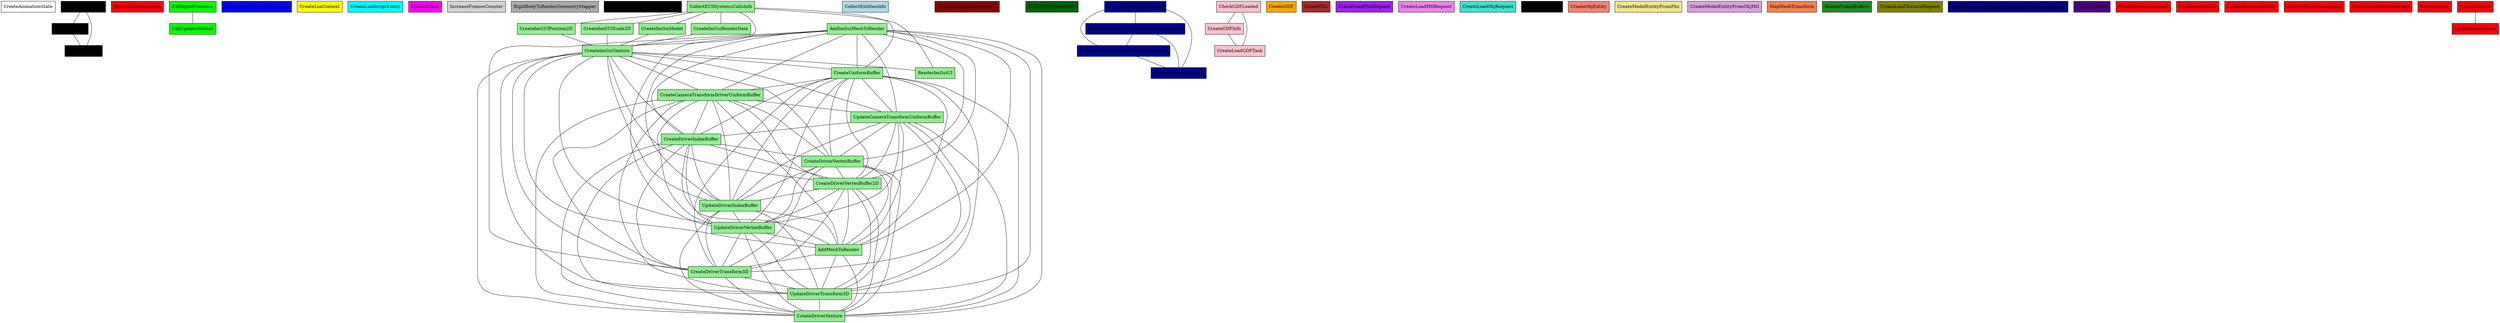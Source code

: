strict graph G {
	graph [bb="0,0,7251.6,1044"];
	node [label="\N"];
	CreateAnimationState	[fillcolor=white,
		height=0.5,
		pos="68.375,1026",
		shape=rect,
		style=filled,
		width=1.8993];
	ProcessAnimation	[fillcolor=black,
		height=0.5,
		pos="212.38,1026",
		shape=rect,
		style=filled,
		width=1.6076];
	RunAnimation	[fillcolor=black,
		height=0.5,
		pos="174.38,954",
		shape=rect,
		style=filled,
		width=1.3472];
	ProcessAnimation -- RunAnimation	[pos="202.98,1007.7 197.09,996.85 189.53,982.92 183.66,972.1"];
	StopAnimation	[fillcolor=black,
		height=0.5,
		pos="213.38,882",
		shape=rect,
		style=filled,
		width=1.3785];
	ProcessAnimation -- StopAnimation	[pos="220.27,1007.7 224.48,997.58 229.23,984.33 231.38,972 234.12,956.24 233.98,951.79 231.38,936 229.35,923.73 224.85,910.48 220.85,900.3"];
	RunAnimation -- StopAnimation	[pos="184.02,935.7 190.06,924.85 197.82,910.92 203.85,900.1"];
	StartModelAnimation	[fillcolor=red,
		height=0.5,
		pos="356.38,1026",
		shape=rect,
		style=filled,
		width=1.8889];
	CallInputProcessor	[fillcolor=green,
		height=0.5,
		pos="502.38,1026",
		shape=rect,
		style=filled,
		width=1.6597];
	CallUpdateMethod	[fillcolor=green,
		height=0.5,
		pos="502.38,954",
		shape=rect,
		style=filled,
		width=1.6701];
	CallInputProcessor -- CallUpdateMethod	[pos="502.38,1007.7 502.38,996.85 502.38,982.92 502.38,972.1"];
	CreateLoadLuaScriptRequest	[fillcolor=blue,
		height=0.5,
		pos="668.38,1026",
		shape=rect,
		style=filled,
		width=2.441];
	CreateLuaContext	[fillcolor=yellow,
		height=0.5,
		pos="831.38,1026",
		shape=rect,
		style=filled,
		width=1.5972];
	CreateLuaScriptEntity	[fillcolor=cyan,
		height=0.5,
		pos="975.38,1026",
		shape=rect,
		style=filled,
		width=1.9097];
	UpdateClock	[fillcolor=magenta,
		height=0.5,
		pos="1105.4,1026",
		shape=rect,
		style=filled,
		width=1.2118];
	IncreaseFramesCounter	[fillcolor=lightgray,
		height=0.5,
		pos="1239.4,1026",
		shape=rect,
		style=filled,
		width=2.0139];
	RigidBodyToRenderGeometryMapper	[fillcolor=darkgray,
		height=0.5,
		pos="1443.4,1026",
		shape=rect,
		style=filled,
		width=3.1389];
	AddECSInspectorMainMenuItem	[fillcolor=lightred,
		height=0.5,
		pos="1675.4,1026",
		shape=rect,
		style=filled,
		width=2.7951];
	CollectECSSystemsCallsInfo	[fillcolor=lightgreen,
		height=0.5,
		pos="1882.4,1026",
		shape=rect,
		style=filled,
		width=2.441];
	CreateImGUIPosition2D	[fillcolor=lightgreen,
		height=0.5,
		pos="1720.4,954",
		shape=rect,
		style=filled,
		width=2.1076];
	CollectECSSystemsCallsInfo -- CreateImGUIPosition2D	[pos="1841.9,1007.5 1817.1,996.79 1785.4,983.09 1760.6,972.38"];
	CreateImGUIScale2D	[fillcolor=lightgreen,
		height=0.5,
		pos="1882.4,954",
		shape=rect,
		style=filled,
		width=1.8993];
	CollectECSSystemsCallsInfo -- CreateImGUIScale2D	[pos="1882.4,1007.7 1882.4,996.85 1882.4,982.92 1882.4,972.1"];
	CreateImGuiModel	[fillcolor=lightgreen,
		height=0.5,
		pos="2030.4,954",
		shape=rect,
		style=filled,
		width=1.7118];
	CollectECSSystemsCallsInfo -- CreateImGuiModel	[pos="1919.3,1007.5 1942,996.79 1971,983.09 1993.6,972.38"];
	CreateImGuiRenderData	[fillcolor=lightgreen,
		height=0.5,
		pos="2186.4,954",
		shape=rect,
		style=filled,
		width=2.1076];
	CollectECSSystemsCallsInfo -- CreateImGuiRenderData	[pos="1958.3,1007.5 2004.8,996.81 2064.1,983.15 2110.6,972.44"];
	CreateImGuiTexture	[fillcolor=lightgreen,
		height=0.5,
		pos="1855.4,882",
		shape=rect,
		style=filled,
		width=1.7847];
	CollectECSSystemsCallsInfo -- CreateImGuiTexture	[pos="1794.1,1008.7 1725.3,995.66 1640.6,978.43 1635.4,972 1589.9,915.68 1710.5,894.74 1790.7,887.15"];
	CreateUniformBuffer	[fillcolor=lightgreen,
		height=0.5,
		pos="2472.4,810",
		shape=rect,
		style=filled,
		width=1.8576];
	CollectECSSystemsCallsInfo -- CreateUniformBuffer	[pos="1970.6,1017.1 2129.4,1002.8 2447.2,974.05 2449.4,972 2488.9,934.32 2481.8,861.62 2476,828.37"];
	RenderImGuiUI	[fillcolor=lightgreen,
		height=0.5,
		pos="1589.4,810",
		shape=rect,
		style=filled,
		width=1.4618];
	CollectECSSystemsCallsInfo -- RenderImGuiUI	[pos="1794.1,1009.4 1721.2,996.12 1628.6,978.26 1622.4,972 1583.4,933.08 1584.4,861.34 1587.3,828.38"];
	CollectEntitiesInfo	[fillcolor=lightblue,
		height=0.5,
		pos="2140.4,1026",
		shape=rect,
		style=filled,
		width=1.6493];
	CreateImGUIPosition2D -- CreateImGuiTexture	[pos="1754.1,935.52 1774.9,924.74 1801.4,910.99 1822.1,900.26"];
	CreateImGUIScale2D -- CreateImGuiTexture	[pos="1875.7,935.7 1871.5,924.85 1866.1,910.92 1862,900.1"];
	UpdateEnginePerformance	[fillcolor=darkred,
		height=0.5,
		pos="2897.4,1026",
		shape=rect,
		style=filled,
		width=2.2639];
	UpdateMainMenuBar	[fillcolor=darkgreen,
		height=0.5,
		pos="3364.4,1026",
		shape=rect,
		style=filled,
		width=1.8889];
	AddImGuiMeshToRender	[fillcolor=lightgreen,
		height=0.5,
		pos="2360.4,954",
		shape=rect,
		style=filled,
		width=2.2118];
	AddImGuiMeshToRender -- CreateImGuiTexture	[pos="2280.4,937.4 2277.3,936.91 2274.3,936.44 2271.4,936 2121.9,913.81 2082.5,924.12 1933.4,900 1929,899.29 1924.5,898.5 1920,897.64"];
	AddImGuiMeshToRender -- CreateUniformBuffer	[pos="2374.1,935.59 2395.7,908.19 2437.4,855.32 2458.9,828.11"];
	CreateCameraTransformDriverUniformBuffer	[fillcolor=lightgreen,
		height=0.5,
		pos="2729.4,738",
		shape=rect,
		style=filled,
		width=3.7431];
	AddImGuiMeshToRender -- CreateCameraTransformDriverUniformBuffer	[pos="2390.3,935.67 2459.4,895.57 2629.8,796.75 2699.2,756.49"];
	UpdateCameraTransformUniformBuffer	[fillcolor=lightgreen,
		height=0.5,
		pos="2468.4,666",
		shape=rect,
		style=filled,
		width=3.3056];
	AddImGuiMeshToRender -- UpdateCameraTransformUniformBuffer	[pos="2362.5,935.58 2366.6,905.49 2376.8,842.18 2396.4,792 2412.3,751.16 2440.1,707.74 2456.1,684.36"];
	CreateDriverIndexBuffer	[fillcolor=lightgreen,
		height=0.5,
		pos="2905.4,594",
		shape=rect,
		style=filled,
		width=2.1181];
	AddImGuiMeshToRender -- CreateDriverIndexBuffer	[pos="2440.4,948.71 2660.2,935.84 3257.4,893.33 3257.4,811 3257.4,811 3257.4,811 3257.4,737 3257.4,678.02 3085.3,632.1 2981.8,609.8"];
	CreateDriverVertexBuffer	[fillcolor=lightgreen,
		height=0.5,
		pos="2314.4,522",
		shape=rect,
		style=filled,
		width=2.1806];
	AddImGuiMeshToRender -- CreateDriverVertexBuffer	[pos="2335.6,935.53 2324.8,926.35 2313.2,914.07 2307.4,900 2254,771.18 2294.3,595.74 2309.3,540.43"];
	CreateDriverVertexBuffer2D	[fillcolor=lightgreen,
		height=0.5,
		pos="2664.4,450",
		shape=rect,
		style=filled,
		width=2.4097];
	AddImGuiMeshToRender -- CreateDriverVertexBuffer2D	[pos="2352.5,935.93 2341.1,909.67 2321.4,857.53 2321.4,811 2321.4,811 2321.4,811 2321.4,737 2321.4,696.55 2317,680.98 2340.4,648 2350.2,\
634.11 2556,513.88 2634.4,468.36"];
	UpdateDriverIndexBuffer	[fillcolor=lightgreen,
		height=0.5,
		pos="2359.4,378",
		shape=rect,
		style=filled,
		width=2.1701];
	AddImGuiMeshToRender -- UpdateDriverIndexBuffer	[pos="2329.1,935.55 2315.8,926.59 2301.4,914.5 2292.4,900 2197.9,747.9 2172.5,677.08 2218.4,504 2227.8,468.4 2232.9,457.64 2259.4,432 \
2274.8,417.02 2295.3,405.16 2313.8,396.49"];
	UpdateDriverVertexBuffer	[fillcolor=lightgreen,
		height=0.5,
		pos="2848.4,306",
		shape=rect,
		style=filled,
		width=2.2326];
	AddImGuiMeshToRender -- UpdateDriverVertexBuffer	[pos="2440.5,950.04 2603.8,943.55 2969.9,926.48 3092.4,900 3204,875.86 3333.4,925.18 3333.4,811 3333.4,811 3333.4,811 3333.4,737 3333.4,\
521.76 3221.8,456.36 3029.4,360 2998,344.32 2961.3,332.48 2929.1,324.02"];
	AddMeshToRender	[fillcolor=lightgreen,
		height=0.5,
		pos="2460.4,234",
		shape=rect,
		style=filled,
		width=1.7118];
	AddImGuiMeshToRender -- AddMeshToRender	[pos="2320.1,935.68 2302.7,926.82 2283.1,914.77 2268.4,900 2154.5,785.59 2066.4,732.87 2104.4,576 2138.5,435.12 2141.9,375.61 2257.4,288 \
2298.1,257.07 2355.3,244.12 2398.6,238.74"];
	CreateDriverTransform3D	[fillcolor=lightgreen,
		height=0.5,
		pos="2305.4,162",
		shape=rect,
		style=filled,
		width=2.2326];
	AddImGuiMeshToRender -- CreateDriverTransform3D	[pos="2294.5,935.51 2192.9,904.46 2001.7,828.87 1927.4,684 1832.2,498.49 1800.2,349.45 1960.4,216 1980.4,199.32 2129.3,181.13 2224.8,170.99"];
	UpdateDriverTransform3D	[fillcolor=lightgreen,
		height=0.5,
		pos="2798.4,90",
		shape=rect,
		style=filled,
		width=2.2847];
	AddImGuiMeshToRender -- UpdateDriverTransform3D	[pos="2440.3,951.86 2624.2,948.62 3072.6,937.06 3218.4,900 3309.1,876.93 3409.4,904.65 3409.4,811 3409.4,811 3409.4,811 3409.4,449 3409.4,\
277.33 3331.8,207.68 3172.4,144 3077.1,105.93 2958.5,94.597 2880.8,91.541"];
	CreateDriverTexture	[fillcolor=lightgreen,
		height=0.5,
		pos="2688.4,18",
		shape=rect,
		style=filled,
		width=1.7743];
	AddImGuiMeshToRender -- CreateDriverTexture	[pos="2440.4,951.02 2655.6,945.36 3235.5,927.69 3317.4,900 3383.7,877.58 3447.4,881.02 3447.4,811 3447.4,811 3447.4,811 3447.4,161 3447.4,\
96.018 3392,95.398 3331.4,72 3227,31.719 2894,22.031 2752.7,19.718"];
	CreateImGuiModel -- CreateImGuiTexture	[pos="1986.7,935.52 1959.8,924.79 1925.6,911.09 1898.8,900.38"];
	CreateImGuiRenderData -- CreateImGuiTexture	[pos="2110.2,937.22 2060,926.76 1992.7,912.69 1933.4,900 1929,899.07 1924.6,898.11 1920.1,897.14"];
	CreateImGuiTexture -- CreateUniformBuffer	[pos="1919.9,873.67 2037.5,860.33 2285.4,832.21 2405,818.64"];
	CreateImGuiTexture -- RenderImGuiUI	[pos="1790.6,863.97 1745.1,851.99 1685,836.16 1642.3,824.93"];
	CreateImGuiTexture -- CreateCameraTransformDriverUniformBuffer	[pos="1920,872.81 1993.3,863.26 2116.2,846.41 2221.4,828 2299.6,814.3 2318.3,806.24 2396.4,792 2467.5,779.03 2547.5,766.24 2611.3,756.47"];
	CreateImGuiTexture -- UpdateCameraTransformUniformBuffer	[pos="1920,873.14 1964,865.87 2022.5,852.38 2069.4,828 2134.2,794.27 2127.7,752.02 2193.4,720 2241.5,696.57 2299,683.49 2349,676.19"];
	CreateImGuiTexture -- CreateDriverIndexBuffer	[pos="1920,869.11 1970.9,859.32 2043.6,844.42 2106.4,828 2158.2,814.45 2170.1,807.41 2221.4,792 2387.5,742.09 2429.7,732 2596.4,684 2682.6,\
659.16 2782.4,630.43 2844.7,612.48"];
	CreateImGuiTexture -- CreateDriverVertexBuffer	[pos="1898.6,863.68 1917.4,854.82 1938.8,842.76 1955.4,828 2062.2,732.92 2032.7,649.52 2155.4,576 2181.3,560.44 2212.4,548.78 2240.2,540.41"];
	CreateImGuiTexture -- CreateDriverVertexBuffer2D	[pos="1906.4,863.59 1931.4,854.29 1961.6,841.91 1987.4,828 2061.3,788.1 2071.8,765.56 2142.4,720 2247.2,652.29 2272.6,633.46 2383.4,576 \
2465.4,533.46 2564.9,491.33 2620.8,468.48"];
	CreateImGuiTexture -- UpdateDriverIndexBuffer	[pos="1859.9,863.78 1873.6,813.84 1919.4,666.73 2003.4,576 2089.4,483.06 2229.5,423.69 2305.8,396.44"];
	CreateImGuiTexture -- UpdateDriverVertexBuffer	[pos="1849.7,863.73 1841.5,837.21 1827.4,784.73 1827.4,739 1827.4,739 1827.4,739 1827.4,665 1827.4,425.23 2043.3,430.95 2272.4,360 2362.7,\
332.03 2631.6,316.54 2767.7,310.29"];
	CreateImGuiTexture -- AddMeshToRender	[pos="1841.4,863.82 1822,838.26 1789.4,787.93 1789.4,739 1789.4,739 1789.4,739 1789.4,665 1789.4,442.91 1914.5,378.28 2117.4,288 2209.5,\
247.04 2327.6,236.98 2398.5,234.92"];
	CreateImGuiTexture -- CreateDriverTransform3D	[pos="1831,863.62 1800.3,839.46 1751.4,792.63 1751.4,739 1751.4,739 1751.4,739 1751.4,377 1751.4,282.76 1804.2,256.36 1889.4,216 1904.3,\
208.91 2108.3,185.11 2224.9,171.95"];
	CreateImGuiTexture -- UpdateDriverTransform3D	[pos="1815,863.72 1797.7,854.87 1778,842.81 1763.4,828 1731.5,795.75 1713.4,784.37 1713.4,739 1713.4,739 1713.4,739 1713.4,377 1713.4,\
291.57 1744.2,258.41 1818.4,216 1971.1,128.68 2508.3,101.04 2715.7,93.502"];
	CreateImGuiTexture -- CreateDriverTexture	[pos="1790.7,863.85 1768.5,855.66 1744.7,844.05 1726.4,828 1692.1,797.93 1675.4,784.59 1675.4,739 1675.4,739 1675.4,739 1675.4,161 1675.4,\
90.244 1740.4,94.704 1807.4,72 1958.7,20.743 2447.9,17.822 2624.3,18.503"];
	CreateUniformBuffer -- CreateCameraTransformDriverUniformBuffer	[pos="2536.6,791.52 2576,780.79 2626.2,767.09 2665.6,756.38"];
	CreateUniformBuffer -- UpdateCameraTransformUniformBuffer	[pos="2471.9,791.59 2471.1,764.19 2469.6,711.32 2468.9,684.11"];
	CreateUniformBuffer -- CreateDriverIndexBuffer	[pos="2539.7,809.25 2641.2,808.16 2826.4,800 2873.4,756 2913.6,718.29 2911.3,645.6 2907.8,612.36"];
	CreateUniformBuffer -- CreateDriverVertexBuffer	[pos="2463.9,791.68 2453.7,772.21 2434.9,740.62 2411.4,720 2384.8,696.68 2361.2,712.57 2340.4,684 2308.5,640.33 2309.7,572.2 2312.4,540.42"];
	CreateUniformBuffer -- CreateDriverVertexBuffer2D	[pos="2539.7,807.56 2644.6,804.18 2841.1,792.97 2899.4,756 2963.3,715.44 2969.3,684.72 2990.4,612 3021,506.04 2857.9,469.72 2751.3,457.34"];
	CreateUniformBuffer -- UpdateDriverIndexBuffer	[pos="2444.8,791.78 2388.3,754.42 2261.6,659.58 2226.4,540 2221.9,524.65 2220,518.69 2226.4,504 2232.4,490.11 2303.5,427.37 2339.2,396.4"];
	CreateUniformBuffer -- UpdateDriverVertexBuffer	[pos="2539.7,809.67 2716.7,809.61 3181.4,797.09 3181.4,667 3181.4,667 3181.4,667 3181.4,593 3181.4,446.87 2994.5,359.19 2900.8,324.39"];
	CreateUniformBuffer -- AddMeshToRender	[pos="2420.1,791.59 2397.6,782.77 2371.6,770.78 2350.4,756 2258,691.71 2232.8,651.57 2218.4,540 2203.3,423.6 2207.6,363.59 2297.4,288 \
2325.8,264.04 2365.4,250.85 2398.4,243.61"];
	CreateUniformBuffer -- CreateDriverTransform3D	[pos="2405.1,795.56 2372.1,787.19 2332.7,774.44 2300.4,756 2135.4,661.75 2072.4,636.42 1984.4,468 1932.4,368.53 1910.7,283.49 2000.4,216 \
2018.1,202.63 2140.4,184.39 2224.6,173.17"];
	CreateUniformBuffer -- UpdateDriverTransform3D	[pos="2539.6,808.9 2684.4,807.83 3021.3,800.47 3125.4,756 3189.2,728.73 3333.4,592.41 3333.4,523 3333.4,523 3333.4,523 3333.4,449 3333.4,\
285.42 3273,218.46 3127.4,144 3085.5,122.57 2963.9,106.97 2880.8,98.444"];
	CreateUniformBuffer -- CreateDriverTexture	[pos="2539.7,808.88 2691.2,807.82 3054.4,800.54 3167.4,756 3295.4,705.53 3371.4,660.64 3371.4,523 3371.4,523 3371.4,523 3371.4,449 3371.4,\
353.66 3386.4,330.34 3386.4,235 3386.4,235 3386.4,235 3386.4,161 3386.4,32.313 2925,19.013 2752.5,18.539"];
	CreateDynamicRigidBody	[fillcolor=darkblue,
		height=0.5,
		pos="3679.4,1026",
		shape=rect,
		style=filled,
		width=2.2326];
	CreatePhysicsShapeForDynamicRigidBody	[fillcolor=darkblue,
		height=0.5,
		pos="3679.4,954",
		shape=rect,
		style=filled,
		width=3.5243];
	CreateDynamicRigidBody -- CreatePhysicsShapeForDynamicRigidBody	[pos="3679.4,1007.7 3679.4,996.85 3679.4,982.92 3679.4,972.1"];
	CreatePhysicsShapeForStaticRigidBody	[fillcolor=darkblue,
		height=0.5,
		pos="3592.4,882",
		shape=rect,
		style=filled,
		width=3.2535];
	CreateDynamicRigidBody -- CreatePhysicsShapeForStaticRigidBody	[pos="3598.6,1010.9 3577.1,1003.1 3556.3,990.93 3543.4,972 3527.2,948.26 3551.5,918.67 3571.2,900.31"];
	CreateStaticRigidBody	[fillcolor=darkblue,
		height=0.5,
		pos="3737.4,810",
		shape=rect,
		style=filled,
		width=1.9618];
	CreateDynamicRigidBody -- CreateStaticRigidBody	[pos="3760.2,1010.9 3781.6,1003.1 3802.4,990.93 3815.4,972 3848.5,923.54 3790.2,858.88 3757.4,828.35"];
	CreatePhysicsShapeForDynamicRigidBody -- CreatePhysicsShapeForStaticRigidBody	[pos="3657.9,935.7 3644.5,924.93 3627.3,911.12 3613.9,900.35"];
	CreatePhysicsShapeForDynamicRigidBody -- CreateStaticRigidBody	[pos="3695.2,935.56 3703.2,925.76 3712.6,912.92 3718.4,900 3728.9,876.51 3733.7,846.85 3735.9,828.4"];
	CreatePhysicsShapeForStaticRigidBody -- CreateStaticRigidBody	[pos="3628.6,863.52 3650.8,852.79 3679.2,839.09 3701.4,828.38"];
	CreateCameraTransformDriverUniformBuffer -- UpdateCameraTransformUniformBuffer	[pos="2664.2,719.52 2624.2,708.79 2573.1,695.09 2533.2,684.38"];
	CreateCameraTransformDriverUniformBuffer -- CreateDriverIndexBuffer	[pos="2751,719.59 2784.8,692.26 2850.1,639.61 2883.9,612.33"];
	CreateCameraTransformDriverUniformBuffer -- CreateDriverVertexBuffer	[pos="2706.1,719.64 2680.2,700.7 2636.5,670.12 2596.4,648 2515.9,603.69 2416.7,562.65 2360,540.38"];
	CreateCameraTransformDriverUniformBuffer -- CreateDriverVertexBuffer2D	[pos="2725.4,719.54 2713.8,668.36 2679.9,519.12 2668.3,468.23"];
	CreateCameraTransformDriverUniformBuffer -- UpdateDriverIndexBuffer	[pos="2711.9,719.53 2693.8,701.53 2664.7,672.69 2639.4,648 2541.1,552.25 2422.2,438.75 2377.5,396.22"];
	CreateCameraTransformDriverUniformBuffer -- UpdateDriverVertexBuffer	[pos="2860.7,719.5 2906.5,710.99 2950.7,699.24 2967.4,684 2992.2,661.34 2985.2,645.19 2990.4,612 3008.7,494.34 2964.9,459.44 2899.4,360 \
2890.7,346.88 2878.6,334.14 2868.4,324.43"];
	CreateCameraTransformDriverUniformBuffer -- AddMeshToRender	[pos="2737.5,719.83 2759.1,671.23 2813.2,529.89 2760.4,432 2731.1,377.71 2567.6,289.56 2495.1,252.39"];
	CreateCameraTransformDriverUniformBuffer -- CreateDriverTransform3D	[pos="2819.8,719.57 2879.4,702.86 2953.2,671.09 2990.4,612 3003.5,591.19 3025.6,381.08 2937.4,288 2913.8,263.12 2671,222.71 2637.4,216 \
2552.1,198.98 2453.6,183.82 2386.2,174.12"];
	CreateCameraTransformDriverUniformBuffer -- UpdateDriverTransform3D	[pos="2864.5,729.51 2907.8,722.12 2954.1,708.54 2991.4,684 3121.4,598.51 3144.6,544.69 3190.4,396 3226.2,279.71 3193.9,194.95 3083.4,144 \
3019.2,114.39 2939.6,101.32 2880.9,95.55"];
	CreateCameraTransformDriverUniformBuffer -- CreateDriverTexture	[pos="2864.5,724.09 2917.4,716.25 2977.9,703.77 3030.4,684 3159.3,635.44 3295.4,660.81 3295.4,523 3295.4,523 3295.4,523 3295.4,449 3295.4,\
249.65 3236.6,148.08 3052.4,72 2953.2,31.056 2827.4,21.026 2752.7,18.968"];
	UpdateCameraTransformUniformBuffer -- CreateDriverIndexBuffer	[pos="2587.8,647.82 2654.8,637.91 2739.8,624.9 2815.4,612 2819.8,611.25 2824.3,610.46 2828.8,609.65"];
	UpdateCameraTransformUniformBuffer -- CreateDriverVertexBuffer	[pos="2449.5,647.59 2419.8,620.19 2362.4,567.32 2332.9,540.11"];
	UpdateCameraTransformUniformBuffer -- CreateDriverVertexBuffer2D	[pos="2485.2,647.85 2508.5,623.99 2551.7,579.27 2587.4,540 2609.6,515.49 2634.5,486.36 2649.9,468.27"];
	UpdateCameraTransformUniformBuffer -- UpdateDriverIndexBuffer	[pos="2461.7,647.54 2442.2,596.36 2385.3,447.12 2365.9,396.23"];
	UpdateCameraTransformUniformBuffer -- UpdateDriverVertexBuffer	[pos="2505.3,647.57 2565.2,617.83 2684.4,552.24 2760.4,468 2801.1,422.82 2830.1,355.44 2842.1,324.13"];
	UpdateCameraTransformUniformBuffer -- AddMeshToRender	[pos="2468.1,647.61 2466.8,578.16 2462,321.12 2460.7,252.13"];
	UpdateCameraTransformUniformBuffer -- CreateDriverTransform3D	[pos="2349.1,648.26 2204.3,620.45 1979.4,549.76 1979.4,379 1979.4,379 1979.4,379 1979.4,305 1979.4,248.74 2020,242.99 2069.4,216 2117.2,\
189.86 2177.2,176.6 2224.7,169.88"];
	UpdateCameraTransformUniformBuffer -- UpdateDriverTransform3D	[pos="2527.9,647.6 2555.2,638.58 2587.7,626.42 2615.4,612 2785.6,523.28 2863.1,501.05 2937.4,324 2973.5,238 2870.6,145.65 2822.1,108.22"];
	UpdateCameraTransformUniformBuffer -- CreateDriverTexture	[pos="2348.9,655.54 2154.1,632.87 1789.4,557.04 1789.4,307 1789.4,307 1789.4,307 1789.4,161 1789.4,105.37 1826.8,95.096 1877.4,72 1944.6,\
41.335 2444.3,25.378 2624.2,20.582"];
	CreateDriverIndexBuffer -- CreateDriverVertexBuffer	[pos="2828.7,583.92 2716.1,570.58 2507.1,545.83 2393.3,532.34"];
	CreateDriverIndexBuffer -- CreateDriverVertexBuffer2D	[pos="2860.9,575.56 2838.3,566.08 2810.8,553.55 2787.4,540 2749.7,518.23 2709.5,487.55 2685.7,468.49"];
	CreateDriverIndexBuffer -- UpdateDriverIndexBuffer	[pos="2842,575.56 2808.8,565.94 2767.5,553.29 2731.4,540 2605.9,493.89 2461.7,427.54 2395.8,396.39"];
	CreateDriverIndexBuffer -- UpdateDriverVertexBuffer	[pos="2915.6,575.5 2920.8,565.47 2926.7,552.44 2929.4,540 2932.8,524.36 2932.5,519.7 2929.4,504 2915.6,434.16 2876.7,357.96 2858.3,324.46"];
	CreateDriverIndexBuffer -- AddMeshToRender	[pos="2897.4,575.72 2877.9,534.47 2823.8,428.62 2754.4,360 2689.8,296.16 2587.5,262.84 2522.2,247.13"];
	CreateDriverIndexBuffer -- CreateDriverTransform3D	[pos="2921.4,575.53 2929.6,565.71 2939.2,552.88 2945.4,540 2994.4,438.34 3045.7,377.02 2976.4,288 2904.9,196.21 2548.2,171.69 2386,165.25"];
	CreateDriverIndexBuffer -- UpdateDriverTransform3D	[pos="2939,575.53 3007.8,537.06 3158.4,437.93 3158.4,307 3158.4,307 3158.4,307 3158.4,233 3158.4,173.71 2987.3,128.68 2881,106.42"];
	CreateDriverIndexBuffer -- CreateDriverTexture	[pos="2959.9,575.51 2983.7,566.65 3011.4,554.64 3034.4,540 3074.2,514.64 3082.1,504.18 3112.4,468 3186.3,379.72 3222,319.9 3172.4,216 \
3097.9,60.029 2866.3,27.099 2752.6,20.458"];
	CreateDriverVertexBuffer -- CreateDriverVertexBuffer2D	[pos="2393.4,505.2 2448.1,494.26 2521,479.68 2577.4,468.4"];
	CreateDriverVertexBuffer -- UpdateDriverIndexBuffer	[pos="2319.9,503.59 2328.6,476.19 2345.3,423.32 2354,396.11"];
	CreateDriverVertexBuffer -- UpdateDriverVertexBuffer	[pos="2357.6,503.67 2457.7,463.57 2704.3,364.75 2804.7,324.49"];
	CreateDriverVertexBuffer -- AddMeshToRender	[pos="2302,503.58 2281.8,472.94 2246.6,408.12 2272.4,360 2301.4,305.94 2365.2,271.26 2410.4,252.47"];
	CreateDriverVertexBuffer -- CreateDriverTransform3D	[pos="2235.6,511.29 2159.4,496.98 2055.4,462.2 2055.4,379 2055.4,379 2055.4,379 2055.4,305 2055.4,225.76 2151.5,190.19 2224.6,174.6"];
	CreateDriverVertexBuffer -- UpdateDriverTransform3D	[pos="2333.9,503.61 2412,434.24 2700.8,177.7 2778.8,108.37"];
	CreateDriverVertexBuffer -- CreateDriverTexture	[pos="2235.4,518.03 2106.6,508.5 1865.4,469.02 1865.4,307 1865.4,307 1865.4,307 1865.4,161 1865.4,36.757 2008.8,97.821 2130.4,72 2306.5,\
34.585 2519.5,23.568 2624.1,20.335"];
	CreateDriverVertexBuffer2D -- UpdateDriverIndexBuffer	[pos="2588.2,431.52 2541.5,420.81 2482,407.15 2435.4,396.44"];
	CreateDriverVertexBuffer2D -- UpdateDriverVertexBuffer	[pos="2686.9,431.59 2722.3,404.26 2790.6,351.61 2825.9,324.33"];
	CreateDriverVertexBuffer2D -- AddMeshToRender	[pos="2595.9,431.53 2574.8,423.48 2552.8,412.03 2536.4,396 2498.8,359.34 2511.3,335.25 2488.4,288 2482.5,275.83 2475.3,262.35 2469.8,252.04"];
	CreateDriverVertexBuffer2D -- CreateDriverTransform3D	[pos="2644.1,431.55 2633.7,421.84 2621.3,409.09 2612.4,396 2562.9,323.56 2599.1,271.78 2531.4,216 2490.9,182.62 2433.1,169.49 2386.1,164.64"];
	CreateDriverVertexBuffer2D -- UpdateDriverTransform3D	[pos="2671.9,431.73 2682.3,407.73 2701.5,362.84 2716.4,324 2747,244.12 2779.7,147.24 2792.6,108.37"];
	CreateDriverVertexBuffer2D -- CreateDriverTexture	[pos="2665.3,431.61 2669.2,362.16 2683.6,105.12 2687.4,36.134"];
	UpdateDriverIndexBuffer -- UpdateDriverVertexBuffer	[pos="2437.9,365.75 2528.4,352.81 2676.2,331.65 2767.6,318.57"];
	UpdateDriverIndexBuffer -- AddMeshToRender	[pos="2371.8,359.59 2391.2,332.19 2428.8,279.32 2448.2,252.11"];
	UpdateDriverIndexBuffer -- CreateDriverTransform3D	[pos="2355,359.85 2344.9,319.78 2319.9,220.38 2309.7,180.23"];
	UpdateDriverIndexBuffer -- UpdateDriverTransform3D	[pos="2357.5,359.66 2354.9,327.41 2354.1,257.7 2389.4,216 2470.1,120.43 2621.8,96.516 2716,91.332"];
	UpdateDriverIndexBuffer -- CreateDriverTexture	[pos="2281,368.43 2202.5,354.98 2093.4,320.85 2093.4,235 2093.4,235 2093.4,235 2093.4,161 2093.4,52.809 2470.3,26.886 2624.1,20.811"];
	UpdateDriverVertexBuffer -- AddMeshToRender	[pos="2767.5,290.41 2694.6,277.25 2588.8,258.17 2522.3,246.18"];
	UpdateDriverVertexBuffer -- CreateDriverTransform3D	[pos="2798,287.51 2741.6,268.32 2647.2,237.39 2564.4,216 2505.2,200.71 2437.4,186.97 2386.1,177.32"];
	UpdateDriverVertexBuffer -- UpdateDriverTransform3D	[pos="2844.4,287.85 2835,247.78 2811.8,148.38 2802.4,108.23"];
	UpdateDriverVertexBuffer -- CreateDriverTexture	[pos="2859.5,287.67 2884.7,245.86 2940.3,138.05 2889.4,72 2872.6,50.274 2804.9,35.663 2752.7,27.377"];
	CheckGDFLoaded	[fillcolor=pink,
		height=0.5,
		pos="3959.4,1026",
		shape=rect,
		style=filled,
		width=1.6389];
	CreateGDFInfo	[fillcolor=pink,
		height=0.5,
		pos="3920.4,954",
		shape=rect,
		style=filled,
		width=1.3993];
	CheckGDFLoaded -- CreateGDFInfo	[pos="3949.7,1007.7 3943.7,996.85 3935.9,982.92 3929.9,972.1"];
	CreateLoadGDFTask	[fillcolor=pink,
		height=0.5,
		pos="3928.4,882",
		shape=rect,
		style=filled,
		width=1.8264];
	CheckGDFLoaded -- CreateLoadGDFTask	[pos="3969.2,1007.8 3978.3,989.48 3989,959.94 3979.4,936 3973.7,922.02 3962.5,909.67 3951.9,900.42"];
	CreateGDF	[fillcolor=orange,
		height=0.5,
		pos="4075.4,1026",
		shape=rect,
		style=filled,
		width=1.0868];
	CreateGDFInfo -- CreateLoadGDFTask	[pos="3922.4,935.7 3923.6,924.85 3925.2,910.92 3926.4,900.1"];
	CreateFbx	[fillcolor=brown,
		height=0.5,
		pos="4168.4,1026",
		shape=rect,
		style=filled,
		width=1.0035];
	CreateLoadFbxRequest	[fillcolor=purple,
		height=0.5,
		pos="4294.4,1026",
		shape=rect,
		style=filled,
		width=1.9931];
	CreateLoadMtlRequest	[fillcolor=violet,
		height=0.5,
		pos="4455.4,1026",
		shape=rect,
		style=filled,
		width=1.9826];
	CreateLoadObjRequest	[fillcolor=turquoise,
		height=0.5,
		pos="4616.4,1026",
		shape=rect,
		style=filled,
		width=1.9826];
	CreateMtlEntity	[fillcolor="goldenrod ",
		height=0.5,
		pos="4758.4,1026",
		shape=rect,
		style=filled,
		width=1.4514];
	CreateObjEntity	[fillcolor=salmon,
		height=0.5,
		pos="4881.4,1026",
		shape=rect,
		style=filled,
		width=1.4514];
	AddMeshToRender -- CreateDriverTransform3D	[pos="2421.7,215.52 2397.9,204.79 2367.6,191.09 2343.9,180.38"];
	AddMeshToRender -- UpdateDriverTransform3D	[pos="2501.8,215.59 2566.8,188.3 2691.9,135.75 2756.9,108.44"];
	AddMeshToRender -- CreateDriverTexture	[pos="2478.6,215.85 2521.3,175.78 2627.2,76.383 2670,36.232"];
	CreateModelEntityFromFbx	[fillcolor=khaki,
		height=0.5,
		pos="5037.4,1026",
		shape=rect,
		style=filled,
		width=2.3785];
	CreateModelEntityFromObjMtl	[fillcolor=plum,
		height=0.5,
		pos="5236.4,1026",
		shape=rect,
		style=filled,
		width=2.6493];
	CreateDriverTransform3D -- UpdateDriverTransform3D	[pos="2386.2,149.52 2477.2,136.6 2624.2,115.73 2715.8,102.72"];
	CreateDriverTransform3D -- CreateDriverTexture	[pos="2318.2,143.83 2334.7,123.26 2365.1,89.395 2399.4,72 2470.8,35.749 2563.3,24.028 2624.2,20.384"];
	UpdateDriverTransform3D -- CreateDriverTexture	[pos="2770.9,71.517 2754,60.745 2732.4,46.991 2715.5,36.261"];
	MapMeshTransform	[fillcolor=coral,
		height=0.5,
		pos="5414.4,1026",
		shape=rect,
		style=filled,
		width=1.8056];
	ResizeFrameBuffers	[fillcolor=forestgreen,
		height=0.5,
		pos="5561.4,1026",
		shape=rect,
		style=filled,
		width=1.7743];
	CreateLoadTextureRequest	[fillcolor=olive,
		height=0.5,
		pos="5725.4,1026",
		shape=rect,
		style=filled,
		width=2.2743];
	CreateResourceLoadRequestByLoadTextureRequest	[fillcolor=navy,
		height=0.5,
		pos="5975.4,1026",
		shape=rect,
		style=filled,
		width=4.1806];
	CreateTexture	[fillcolor=indigo,
		height=0.5,
		pos="6190.4,1026",
		shape=rect,
		style=filled,
		width=1.2847];
	CheckResourceLoaded	[fillcolor=red,
		height=0.5,
		pos="6325.4,1026",
		shape=rect,
		style=filled,
		width=1.9618];
	CreateAsyncTask	[fillcolor=red,
		height=0.5,
		pos="6469.4,1026",
		shape=rect,
		style=filled,
		width=1.5451];
	CreateResourceEntity	[fillcolor=red,
		height=0.5,
		pos="6610.4,1026",
		shape=rect,
		style=filled,
		width=1.8681];
	WaitForResourceLoading	[fillcolor=red,
		height=0.5,
		pos="6773.4,1026",
		shape=rect,
		style=filled,
		width=2.1597];
	CreateLoadSoundRequest	[fillcolor=red,
		height=0.5,
		pos="6947.4,1026",
		shape=rect,
		style=filled,
		width=2.1806];
	CreateSound	[fillcolor=red,
		height=0.5,
		pos="7086.4,1026",
		shape=rect,
		style=filled,
		width=1.191];
	ProcessSound	[fillcolor=red,
		height=0.5,
		pos="7193.4,1026",
		shape=rect,
		style=filled,
		width=1.2743];
	UpdateSoundState	[fillcolor=red,
		height=0.5,
		pos="7193.4,954",
		shape=rect,
		style=filled,
		width=1.6181];
	ProcessSound -- UpdateSoundState	[pos="7193.4,1007.7 7193.4,996.85 7193.4,982.92 7193.4,972.1"];
}
